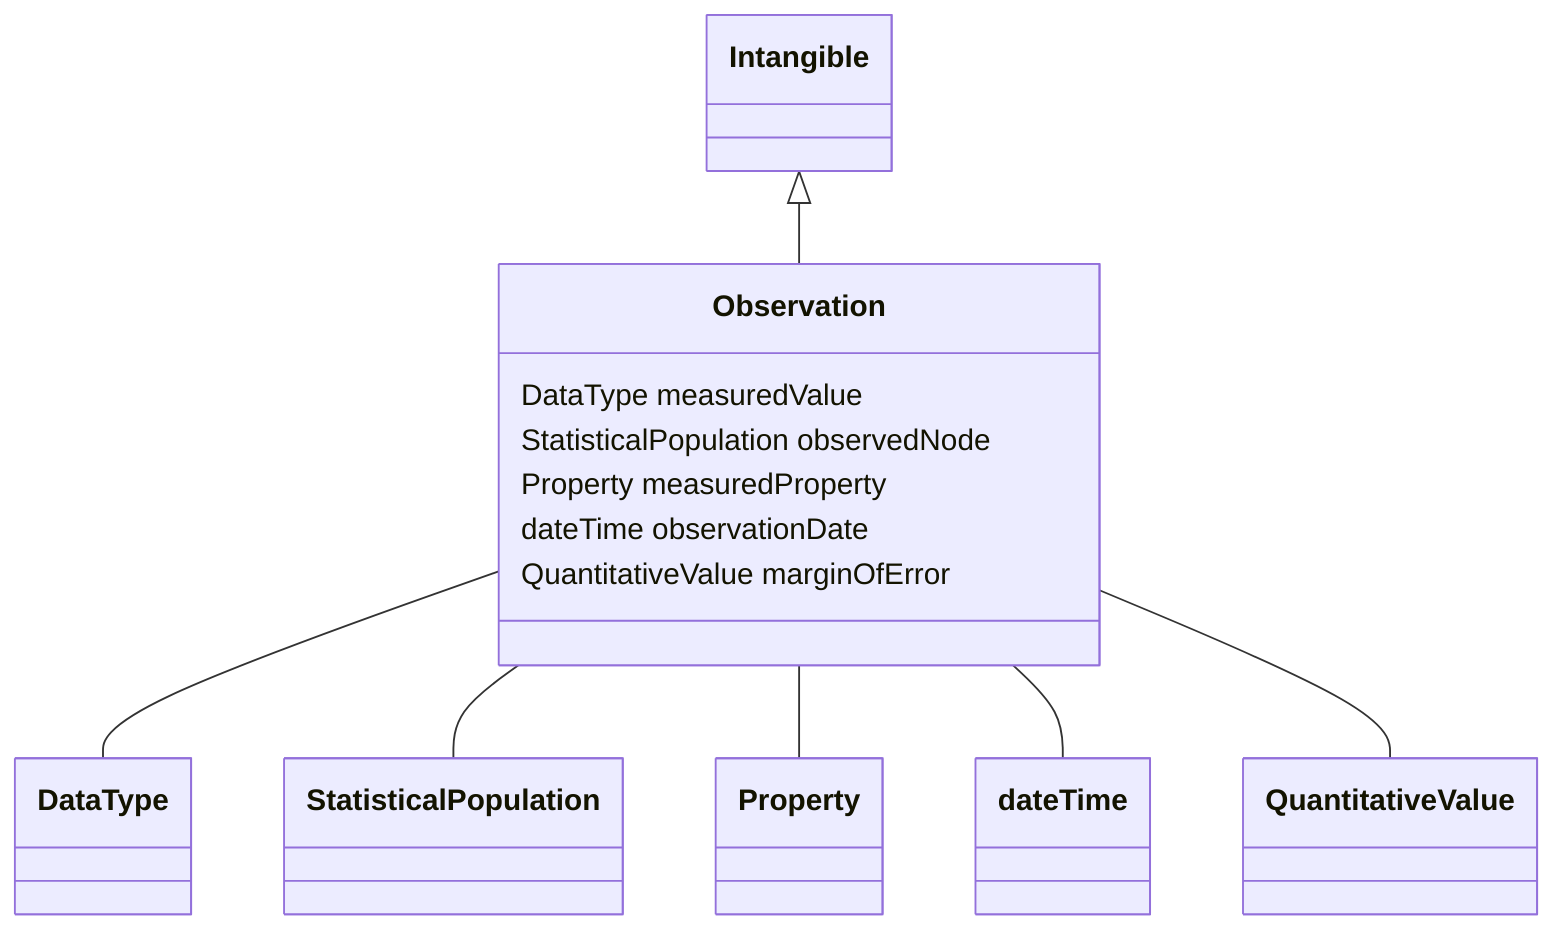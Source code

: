 classDiagram
  Observation -- DataType
Observation -- StatisticalPopulation
Observation -- Property
Observation -- dateTime
Observation -- QuantitativeValue


Intangible <|-- Observation
class Observation {

  DataType measuredValue
  StatisticalPopulation observedNode
  Property measuredProperty
  dateTime observationDate
  QuantitativeValue marginOfError

}